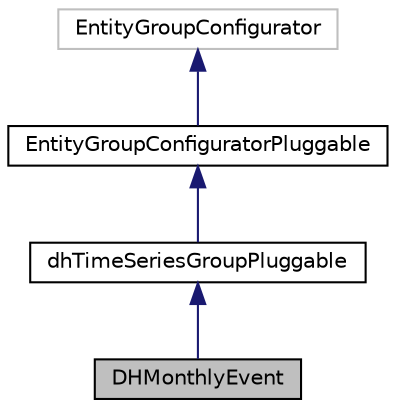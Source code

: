 digraph "DHMonthlyEvent"
{
 // LATEX_PDF_SIZE
  edge [fontname="Helvetica",fontsize="10",labelfontname="Helvetica",labelfontsize="10"];
  node [fontname="Helvetica",fontsize="10",shape=record];
  Node1 [label="DHMonthlyEvent",height=0.2,width=0.4,color="black", fillcolor="grey75", style="filled", fontcolor="black",tooltip=" "];
  Node2 -> Node1 [dir="back",color="midnightblue",fontsize="10",style="solid"];
  Node2 [label="dhTimeSeriesGroupPluggable",height=0.2,width=0.4,color="black", fillcolor="white", style="filled",URL="$classdhTimeSeriesGroupPluggable.html",tooltip=" "];
  Node3 -> Node2 [dir="back",color="midnightblue",fontsize="10",style="solid"];
  Node3 [label="EntityGroupConfiguratorPluggable",height=0.2,width=0.4,color="black", fillcolor="white", style="filled",URL="$classEntityGroupConfiguratorPluggable.html",tooltip=" "];
  Node4 -> Node3 [dir="back",color="midnightblue",fontsize="10",style="solid"];
  Node4 [label="EntityGroupConfigurator",height=0.2,width=0.4,color="grey75", fillcolor="white", style="filled",tooltip=" "];
}
